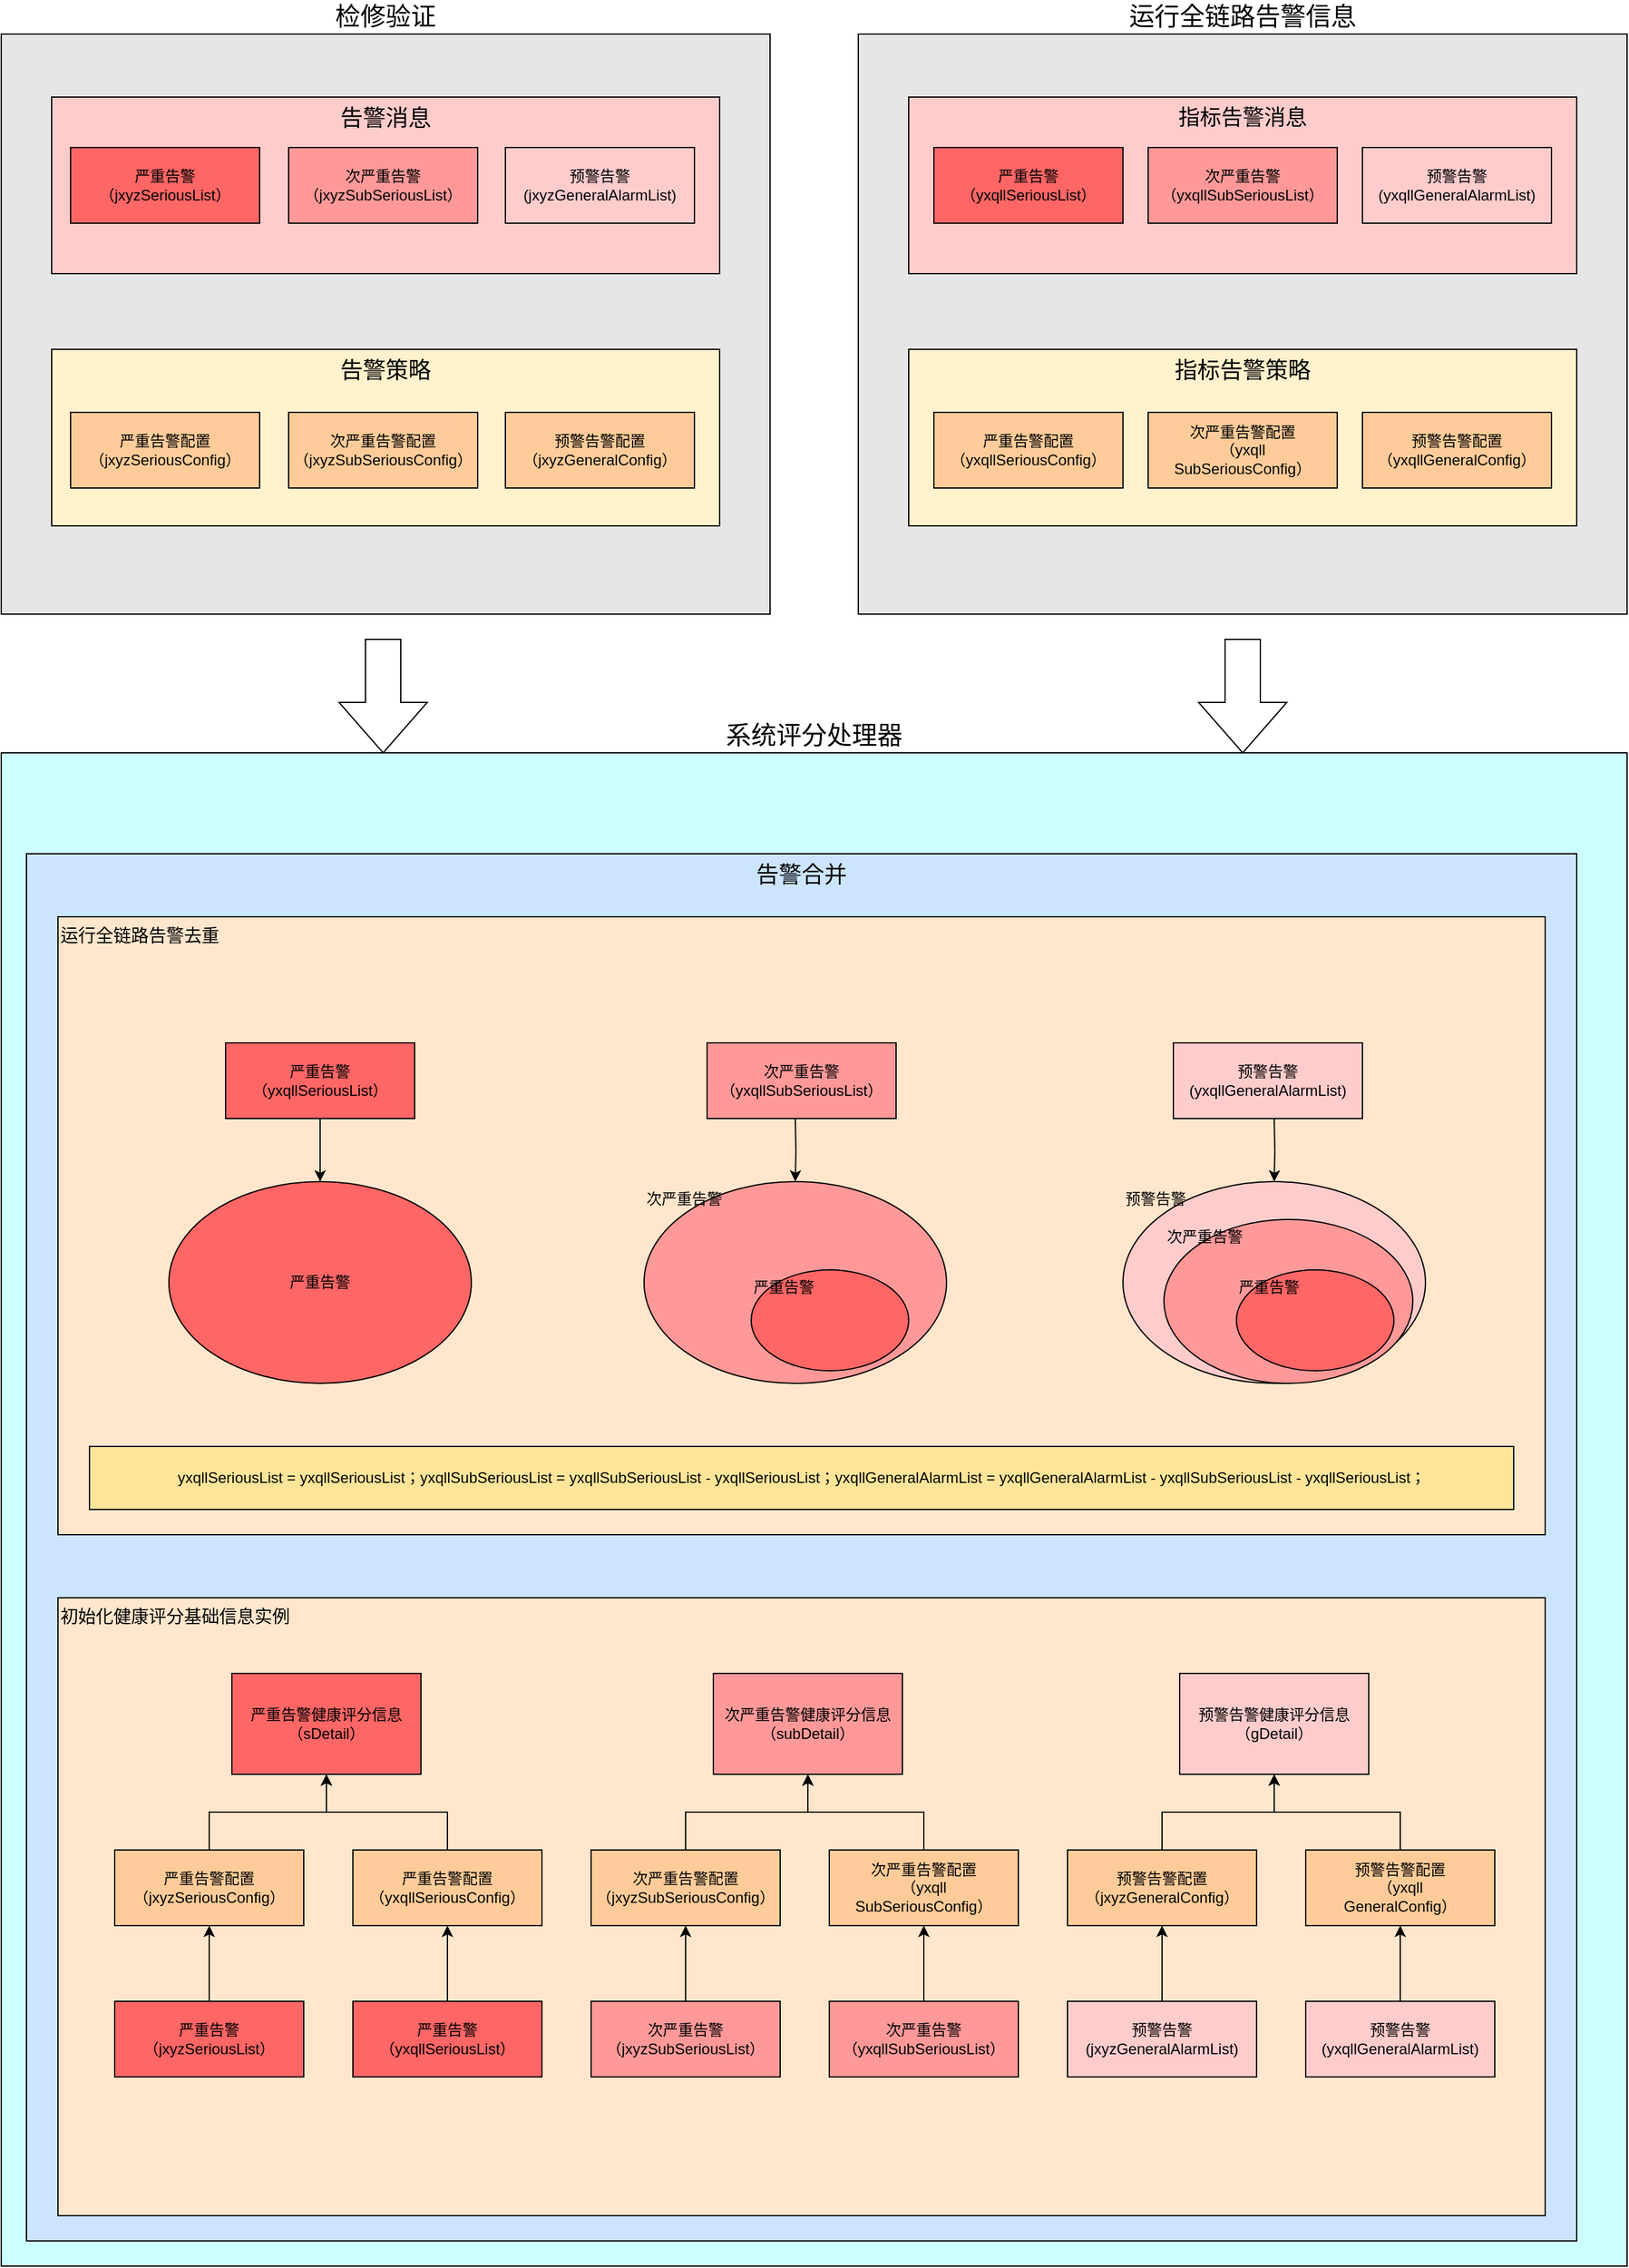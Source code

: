 <mxfile version="20.6.2" type="github">
  <diagram id="DH8fOwqsjjJXpHzjifTU" name="第 1 页">
    <mxGraphModel dx="4949" dy="3945" grid="1" gridSize="10" guides="1" tooltips="1" connect="1" arrows="1" fold="1" page="1" pageScale="1" pageWidth="1200" pageHeight="1920" math="0" shadow="0">
      <root>
        <mxCell id="0" />
        <mxCell id="1" parent="0" />
        <mxCell id="9J3FxOEaC-q5wy8HkhJp-26" value="运行全链路告警信息" style="rounded=0;whiteSpace=wrap;html=1;verticalAlign=bottom;labelPosition=center;verticalLabelPosition=top;align=center;fillColor=#E6E6E6;fontSize=20;" parent="1" vertex="1">
          <mxGeometry x="-390" y="-1860" width="610" height="460" as="geometry" />
        </mxCell>
        <mxCell id="9J3FxOEaC-q5wy8HkhJp-25" value="检修验证" style="rounded=0;whiteSpace=wrap;html=1;verticalAlign=bottom;labelPosition=center;verticalLabelPosition=top;align=center;fillColor=#E6E6E6;fontSize=20;" parent="1" vertex="1">
          <mxGeometry x="-1070" y="-1860" width="610" height="460" as="geometry" />
        </mxCell>
        <mxCell id="9J3FxOEaC-q5wy8HkhJp-1" value="告警消息" style="rounded=0;whiteSpace=wrap;html=1;verticalAlign=top;fillColor=#FFCCCC;fontSize=18;" parent="1" vertex="1">
          <mxGeometry x="-1030" y="-1810" width="530" height="140" as="geometry" />
        </mxCell>
        <mxCell id="9J3FxOEaC-q5wy8HkhJp-2" value="严重告警&lt;br&gt;（jxyzSeriousList）" style="rounded=0;whiteSpace=wrap;html=1;fillColor=#FF6666;" parent="1" vertex="1">
          <mxGeometry x="-1015" y="-1770" width="150" height="60" as="geometry" />
        </mxCell>
        <mxCell id="9J3FxOEaC-q5wy8HkhJp-4" value="次严重告警&lt;br&gt;（jxyzSubSeriousList）" style="rounded=0;whiteSpace=wrap;html=1;fillColor=#FF9999;" parent="1" vertex="1">
          <mxGeometry x="-842" y="-1770" width="150" height="60" as="geometry" />
        </mxCell>
        <mxCell id="9J3FxOEaC-q5wy8HkhJp-5" value="预警告警&lt;br&gt;(jxyzGeneralAlarmList)" style="rounded=0;whiteSpace=wrap;html=1;fillColor=#FFCCCC;" parent="1" vertex="1">
          <mxGeometry x="-670" y="-1770" width="150" height="60" as="geometry" />
        </mxCell>
        <mxCell id="9J3FxOEaC-q5wy8HkhJp-6" value="指标告警消息" style="rounded=0;whiteSpace=wrap;html=1;verticalAlign=top;fillColor=#FFCCCC;fontSize=17;" parent="1" vertex="1">
          <mxGeometry x="-350" y="-1810" width="530" height="140" as="geometry" />
        </mxCell>
        <mxCell id="9J3FxOEaC-q5wy8HkhJp-7" value="严重告警&lt;br&gt;（yxqllSeriousList）" style="rounded=0;whiteSpace=wrap;html=1;fillColor=#FF6666;" parent="1" vertex="1">
          <mxGeometry x="-330" y="-1770" width="150" height="60" as="geometry" />
        </mxCell>
        <mxCell id="9J3FxOEaC-q5wy8HkhJp-8" value="次严重告警&lt;br&gt;（yxqllSubSeriousList）" style="rounded=0;whiteSpace=wrap;html=1;fillColor=#FF9999;" parent="1" vertex="1">
          <mxGeometry x="-160" y="-1770" width="150" height="60" as="geometry" />
        </mxCell>
        <mxCell id="9J3FxOEaC-q5wy8HkhJp-9" value="预警告警&lt;br&gt;(yxqllGeneralAlarmList)" style="rounded=0;whiteSpace=wrap;html=1;fillColor=#FFCCCC;" parent="1" vertex="1">
          <mxGeometry x="10" y="-1770" width="150" height="60" as="geometry" />
        </mxCell>
        <mxCell id="9J3FxOEaC-q5wy8HkhJp-14" value="指标告警策略" style="rounded=0;whiteSpace=wrap;html=1;verticalAlign=top;fillColor=#FFF2CC;fontSize=18;" parent="1" vertex="1">
          <mxGeometry x="-350" y="-1610" width="530" height="140" as="geometry" />
        </mxCell>
        <mxCell id="9J3FxOEaC-q5wy8HkhJp-15" value="告警策略" style="rounded=0;whiteSpace=wrap;html=1;verticalAlign=top;fillColor=#FFF2CC;fontSize=18;" parent="1" vertex="1">
          <mxGeometry x="-1030" y="-1610" width="530" height="140" as="geometry" />
        </mxCell>
        <mxCell id="9J3FxOEaC-q5wy8HkhJp-17" value="系统评分处理器" style="rounded=0;whiteSpace=wrap;html=1;verticalAlign=bottom;labelPosition=center;verticalLabelPosition=top;align=center;fillColor=#CCFFFF;fontSize=20;" parent="1" vertex="1">
          <mxGeometry x="-1070" y="-1290" width="1290" height="1200" as="geometry" />
        </mxCell>
        <mxCell id="9J3FxOEaC-q5wy8HkhJp-18" value="告警合并" style="rounded=0;whiteSpace=wrap;html=1;verticalAlign=top;fillColor=#CCE5FF;fontSize=18;" parent="1" vertex="1">
          <mxGeometry x="-1050" y="-1210" width="1230" height="1100" as="geometry" />
        </mxCell>
        <mxCell id="9J3FxOEaC-q5wy8HkhJp-27" value="严重告警配置&lt;br&gt;（jxyzSeriousConfig）" style="rounded=0;whiteSpace=wrap;html=1;fillColor=#FFCC99;" parent="1" vertex="1">
          <mxGeometry x="-1015" y="-1560" width="150" height="60" as="geometry" />
        </mxCell>
        <mxCell id="9J3FxOEaC-q5wy8HkhJp-28" value="次严重告警配置&lt;br&gt;（jxyzSubSeriousConfig）" style="rounded=0;whiteSpace=wrap;html=1;fillColor=#FFCC99;" parent="1" vertex="1">
          <mxGeometry x="-842" y="-1560" width="150" height="60" as="geometry" />
        </mxCell>
        <mxCell id="9J3FxOEaC-q5wy8HkhJp-29" value="预警告警配置&lt;br&gt;（jxyzGeneralConfig）" style="rounded=0;whiteSpace=wrap;html=1;fillColor=#FFCC99;" parent="1" vertex="1">
          <mxGeometry x="-670" y="-1560" width="150" height="60" as="geometry" />
        </mxCell>
        <mxCell id="9J3FxOEaC-q5wy8HkhJp-30" value="严重告警配置&lt;br&gt;（yxqllSeriousConfig）" style="rounded=0;whiteSpace=wrap;html=1;fillColor=#FFCC99;" parent="1" vertex="1">
          <mxGeometry x="-330" y="-1560" width="150" height="60" as="geometry" />
        </mxCell>
        <mxCell id="9J3FxOEaC-q5wy8HkhJp-31" value="次严重告警配置&lt;br&gt;（yxqll&lt;br&gt;SubSeriousConfig）" style="rounded=0;whiteSpace=wrap;html=1;fillColor=#FFCC99;" parent="1" vertex="1">
          <mxGeometry x="-160" y="-1560" width="150" height="60" as="geometry" />
        </mxCell>
        <mxCell id="9J3FxOEaC-q5wy8HkhJp-32" value="预警告警配置&lt;br&gt;（yxqllGeneralConfig）" style="rounded=0;whiteSpace=wrap;html=1;fillColor=#FFCC99;" parent="1" vertex="1">
          <mxGeometry x="10" y="-1560" width="150" height="60" as="geometry" />
        </mxCell>
        <mxCell id="9J3FxOEaC-q5wy8HkhJp-33" value="运行全链路告警去重" style="rounded=0;whiteSpace=wrap;html=1;verticalAlign=top;align=left;labelPosition=center;verticalLabelPosition=middle;fillColor=#FFE6CC;fontSize=14;" parent="1" vertex="1">
          <mxGeometry x="-1025" y="-1160" width="1180" height="490" as="geometry" />
        </mxCell>
        <mxCell id="9J3FxOEaC-q5wy8HkhJp-34" value="初始化健康评分基础信息实例" style="rounded=0;whiteSpace=wrap;html=1;align=left;verticalAlign=top;fillColor=#FFE6CC;fontSize=14;" parent="1" vertex="1">
          <mxGeometry x="-1025" y="-620" width="1180" height="490" as="geometry" />
        </mxCell>
        <mxCell id="9J3FxOEaC-q5wy8HkhJp-35" value="yxqllSeriousList = yxqllSeriousList；yxqllSubSeriousList = yxqllSubSeriousList - yxqllSeriousList；yxqllGeneralAlarmList = yxqllGeneralAlarmList - yxqllSubSeriousList - yxqllSeriousList；" style="rounded=0;whiteSpace=wrap;html=1;fillColor=#FFE599;" parent="1" vertex="1">
          <mxGeometry x="-1000" y="-740" width="1130" height="50" as="geometry" />
        </mxCell>
        <mxCell id="9J3FxOEaC-q5wy8HkhJp-36" value="严重告警健康评分信息&lt;br&gt;（sDetail）" style="rounded=0;whiteSpace=wrap;html=1;fillColor=#FF6666;" parent="1" vertex="1">
          <mxGeometry x="-887" y="-560" width="150" height="80" as="geometry" />
        </mxCell>
        <mxCell id="9J3FxOEaC-q5wy8HkhJp-37" value="次严重告警健康评分信息&lt;br&gt;（subDetail）" style="rounded=0;whiteSpace=wrap;html=1;fillColor=#FF9999;" parent="1" vertex="1">
          <mxGeometry x="-505" y="-560" width="150" height="80" as="geometry" />
        </mxCell>
        <mxCell id="9J3FxOEaC-q5wy8HkhJp-38" value="预警告警健康评分信息&lt;br&gt;（gDetail）" style="rounded=0;whiteSpace=wrap;html=1;fillColor=#FFCCCC;" parent="1" vertex="1">
          <mxGeometry x="-135" y="-560" width="150" height="80" as="geometry" />
        </mxCell>
        <mxCell id="9J3FxOEaC-q5wy8HkhJp-50" style="edgeStyle=orthogonalEdgeStyle;rounded=0;orthogonalLoop=1;jettySize=auto;html=1;entryX=0.5;entryY=1;entryDx=0;entryDy=0;" parent="1" source="9J3FxOEaC-q5wy8HkhJp-40" target="9J3FxOEaC-q5wy8HkhJp-36" edge="1">
          <mxGeometry relative="1" as="geometry" />
        </mxCell>
        <mxCell id="9J3FxOEaC-q5wy8HkhJp-40" value="严重告警配置&lt;br&gt;（jxyzSeriousConfig）" style="rounded=0;whiteSpace=wrap;html=1;fillColor=#FFCC99;" parent="1" vertex="1">
          <mxGeometry x="-980" y="-420" width="150" height="60" as="geometry" />
        </mxCell>
        <mxCell id="9J3FxOEaC-q5wy8HkhJp-52" style="edgeStyle=orthogonalEdgeStyle;rounded=0;orthogonalLoop=1;jettySize=auto;html=1;entryX=0.5;entryY=1;entryDx=0;entryDy=0;" parent="1" source="9J3FxOEaC-q5wy8HkhJp-41" target="9J3FxOEaC-q5wy8HkhJp-36" edge="1">
          <mxGeometry relative="1" as="geometry" />
        </mxCell>
        <mxCell id="9J3FxOEaC-q5wy8HkhJp-41" value="严重告警配置&lt;br&gt;（yxqllSeriousConfig）" style="rounded=0;whiteSpace=wrap;html=1;fillColor=#FFCC99;" parent="1" vertex="1">
          <mxGeometry x="-791" y="-420" width="150" height="60" as="geometry" />
        </mxCell>
        <mxCell id="9J3FxOEaC-q5wy8HkhJp-60" style="edgeStyle=orthogonalEdgeStyle;rounded=0;orthogonalLoop=1;jettySize=auto;html=1;entryX=0.5;entryY=1;entryDx=0;entryDy=0;" parent="1" source="9J3FxOEaC-q5wy8HkhJp-44" target="9J3FxOEaC-q5wy8HkhJp-37" edge="1">
          <mxGeometry relative="1" as="geometry" />
        </mxCell>
        <mxCell id="9J3FxOEaC-q5wy8HkhJp-44" value="次严重告警配置&lt;br&gt;（jxyzSubSeriousConfig）" style="rounded=0;whiteSpace=wrap;html=1;fillColor=#FFCC99;" parent="1" vertex="1">
          <mxGeometry x="-602" y="-420" width="150" height="60" as="geometry" />
        </mxCell>
        <mxCell id="9J3FxOEaC-q5wy8HkhJp-61" style="edgeStyle=orthogonalEdgeStyle;rounded=0;orthogonalLoop=1;jettySize=auto;html=1;entryX=0.5;entryY=1;entryDx=0;entryDy=0;" parent="1" source="9J3FxOEaC-q5wy8HkhJp-45" target="9J3FxOEaC-q5wy8HkhJp-37" edge="1">
          <mxGeometry relative="1" as="geometry" />
        </mxCell>
        <mxCell id="9J3FxOEaC-q5wy8HkhJp-45" value="次严重告警配置&lt;br&gt;（yxqll&lt;br&gt;SubSeriousConfig）" style="rounded=0;whiteSpace=wrap;html=1;fillColor=#FFCC99;" parent="1" vertex="1">
          <mxGeometry x="-413" y="-420" width="150" height="60" as="geometry" />
        </mxCell>
        <mxCell id="9J3FxOEaC-q5wy8HkhJp-64" style="edgeStyle=orthogonalEdgeStyle;rounded=0;orthogonalLoop=1;jettySize=auto;html=1;" parent="1" source="9J3FxOEaC-q5wy8HkhJp-46" target="9J3FxOEaC-q5wy8HkhJp-38" edge="1">
          <mxGeometry relative="1" as="geometry" />
        </mxCell>
        <mxCell id="9J3FxOEaC-q5wy8HkhJp-46" value="预警告警配置&lt;br&gt;（jxyzGeneralConfig）" style="rounded=0;whiteSpace=wrap;html=1;fillColor=#FFCC99;" parent="1" vertex="1">
          <mxGeometry x="-224" y="-420" width="150" height="60" as="geometry" />
        </mxCell>
        <mxCell id="9J3FxOEaC-q5wy8HkhJp-67" style="edgeStyle=orthogonalEdgeStyle;rounded=0;orthogonalLoop=1;jettySize=auto;html=1;" parent="1" source="9J3FxOEaC-q5wy8HkhJp-47" target="9J3FxOEaC-q5wy8HkhJp-38" edge="1">
          <mxGeometry relative="1" as="geometry" />
        </mxCell>
        <mxCell id="9J3FxOEaC-q5wy8HkhJp-47" value="预警告警配置&lt;br&gt;（yxqll&lt;br&gt;GeneralConfig）" style="rounded=0;whiteSpace=wrap;html=1;fillColor=#FFCC99;" parent="1" vertex="1">
          <mxGeometry x="-35" y="-420" width="150" height="60" as="geometry" />
        </mxCell>
        <mxCell id="9J3FxOEaC-q5wy8HkhJp-53" style="edgeStyle=orthogonalEdgeStyle;rounded=0;orthogonalLoop=1;jettySize=auto;html=1;entryX=0.5;entryY=1;entryDx=0;entryDy=0;" parent="1" source="9J3FxOEaC-q5wy8HkhJp-48" target="9J3FxOEaC-q5wy8HkhJp-40" edge="1">
          <mxGeometry relative="1" as="geometry" />
        </mxCell>
        <mxCell id="9J3FxOEaC-q5wy8HkhJp-48" value="严重告警&lt;br&gt;（jxyzSeriousList）" style="rounded=0;whiteSpace=wrap;html=1;fillColor=#FF6666;" parent="1" vertex="1">
          <mxGeometry x="-980" y="-300" width="150" height="60" as="geometry" />
        </mxCell>
        <mxCell id="9J3FxOEaC-q5wy8HkhJp-55" value="" style="edgeStyle=orthogonalEdgeStyle;rounded=0;orthogonalLoop=1;jettySize=auto;html=1;" parent="1" source="9J3FxOEaC-q5wy8HkhJp-54" target="9J3FxOEaC-q5wy8HkhJp-41" edge="1">
          <mxGeometry relative="1" as="geometry" />
        </mxCell>
        <mxCell id="9J3FxOEaC-q5wy8HkhJp-54" value="严重告警&lt;br&gt;（yxqllSeriousList）" style="rounded=0;whiteSpace=wrap;html=1;fillColor=#FF6666;" parent="1" vertex="1">
          <mxGeometry x="-791" y="-300" width="150" height="60" as="geometry" />
        </mxCell>
        <mxCell id="9J3FxOEaC-q5wy8HkhJp-58" style="edgeStyle=orthogonalEdgeStyle;rounded=0;orthogonalLoop=1;jettySize=auto;html=1;" parent="1" source="9J3FxOEaC-q5wy8HkhJp-56" target="9J3FxOEaC-q5wy8HkhJp-44" edge="1">
          <mxGeometry relative="1" as="geometry" />
        </mxCell>
        <mxCell id="9J3FxOEaC-q5wy8HkhJp-56" value="次严重告警&lt;br&gt;（jxyzSubSeriousList）" style="rounded=0;whiteSpace=wrap;html=1;fillColor=#FF9999;" parent="1" vertex="1">
          <mxGeometry x="-602" y="-300" width="150" height="60" as="geometry" />
        </mxCell>
        <mxCell id="9J3FxOEaC-q5wy8HkhJp-59" style="edgeStyle=orthogonalEdgeStyle;rounded=0;orthogonalLoop=1;jettySize=auto;html=1;entryX=0.5;entryY=1;entryDx=0;entryDy=0;" parent="1" source="9J3FxOEaC-q5wy8HkhJp-57" target="9J3FxOEaC-q5wy8HkhJp-45" edge="1">
          <mxGeometry relative="1" as="geometry" />
        </mxCell>
        <mxCell id="9J3FxOEaC-q5wy8HkhJp-57" value="次严重告警&lt;br&gt;（yxqllSubSeriousList）" style="rounded=0;whiteSpace=wrap;html=1;fillColor=#FF9999;" parent="1" vertex="1">
          <mxGeometry x="-413" y="-300" width="150" height="60" as="geometry" />
        </mxCell>
        <mxCell id="9J3FxOEaC-q5wy8HkhJp-68" style="edgeStyle=orthogonalEdgeStyle;rounded=0;orthogonalLoop=1;jettySize=auto;html=1;" parent="1" source="9J3FxOEaC-q5wy8HkhJp-62" target="9J3FxOEaC-q5wy8HkhJp-46" edge="1">
          <mxGeometry relative="1" as="geometry" />
        </mxCell>
        <mxCell id="9J3FxOEaC-q5wy8HkhJp-62" value="预警告警&lt;br&gt;(jxyzGeneralAlarmList)" style="rounded=0;whiteSpace=wrap;html=1;fillColor=#FFCCCC;" parent="1" vertex="1">
          <mxGeometry x="-224" y="-300" width="150" height="60" as="geometry" />
        </mxCell>
        <mxCell id="9J3FxOEaC-q5wy8HkhJp-69" style="edgeStyle=orthogonalEdgeStyle;rounded=0;orthogonalLoop=1;jettySize=auto;html=1;entryX=0.5;entryY=1;entryDx=0;entryDy=0;" parent="1" source="9J3FxOEaC-q5wy8HkhJp-63" target="9J3FxOEaC-q5wy8HkhJp-47" edge="1">
          <mxGeometry relative="1" as="geometry" />
        </mxCell>
        <mxCell id="9J3FxOEaC-q5wy8HkhJp-63" value="预警告警&lt;br&gt;(yxqllGeneralAlarmList)" style="rounded=0;whiteSpace=wrap;html=1;fillColor=#FFCCCC;" parent="1" vertex="1">
          <mxGeometry x="-35" y="-300" width="150" height="60" as="geometry" />
        </mxCell>
        <mxCell id="9J3FxOEaC-q5wy8HkhJp-75" value="" style="html=1;shadow=0;dashed=0;align=center;verticalAlign=middle;shape=mxgraph.arrows2.arrow;dy=0.6;dx=40;direction=south;notch=0;" parent="1" vertex="1">
          <mxGeometry x="-802" y="-1380" width="70" height="90" as="geometry" />
        </mxCell>
        <mxCell id="9J3FxOEaC-q5wy8HkhJp-76" value="" style="html=1;shadow=0;dashed=0;align=center;verticalAlign=middle;shape=mxgraph.arrows2.arrow;dy=0.6;dx=40;direction=south;notch=0;" parent="1" vertex="1">
          <mxGeometry x="-120" y="-1380" width="70" height="90" as="geometry" />
        </mxCell>
        <mxCell id="9J3FxOEaC-q5wy8HkhJp-82" style="edgeStyle=orthogonalEdgeStyle;rounded=0;orthogonalLoop=1;jettySize=auto;html=1;" parent="1" source="9J3FxOEaC-q5wy8HkhJp-77" target="9J3FxOEaC-q5wy8HkhJp-81" edge="1">
          <mxGeometry relative="1" as="geometry" />
        </mxCell>
        <mxCell id="9J3FxOEaC-q5wy8HkhJp-77" value="严重告警&lt;br&gt;（yxqllSeriousList）" style="rounded=0;whiteSpace=wrap;html=1;fillColor=#FF6666;" parent="1" vertex="1">
          <mxGeometry x="-892" y="-1060" width="150" height="60" as="geometry" />
        </mxCell>
        <mxCell id="9J3FxOEaC-q5wy8HkhJp-78" value="次严重告警&lt;br&gt;（yxqllSubSeriousList）" style="rounded=0;whiteSpace=wrap;html=1;fillColor=#FF9999;" parent="1" vertex="1">
          <mxGeometry x="-510" y="-1060" width="150" height="60" as="geometry" />
        </mxCell>
        <mxCell id="9J3FxOEaC-q5wy8HkhJp-79" value="预警告警&lt;br&gt;(yxqllGeneralAlarmList)" style="rounded=0;whiteSpace=wrap;html=1;fillColor=#FFCCCC;" parent="1" vertex="1">
          <mxGeometry x="-140" y="-1060" width="150" height="60" as="geometry" />
        </mxCell>
        <mxCell id="9J3FxOEaC-q5wy8HkhJp-81" value="严重告警" style="ellipse;whiteSpace=wrap;html=1;fillColor=#FF6666;" parent="1" vertex="1">
          <mxGeometry x="-937" y="-950" width="240" height="160" as="geometry" />
        </mxCell>
        <mxCell id="9J3FxOEaC-q5wy8HkhJp-83" style="edgeStyle=orthogonalEdgeStyle;rounded=0;orthogonalLoop=1;jettySize=auto;html=1;" parent="1" target="9J3FxOEaC-q5wy8HkhJp-84" edge="1">
          <mxGeometry relative="1" as="geometry">
            <mxPoint x="-440" y="-1000" as="sourcePoint" />
          </mxGeometry>
        </mxCell>
        <mxCell id="9J3FxOEaC-q5wy8HkhJp-84" value="次严重告警" style="ellipse;whiteSpace=wrap;html=1;fillColor=#FF9999;align=left;labelPosition=center;verticalLabelPosition=middle;verticalAlign=top;" parent="1" vertex="1">
          <mxGeometry x="-560" y="-950" width="240" height="160" as="geometry" />
        </mxCell>
        <mxCell id="9J3FxOEaC-q5wy8HkhJp-85" style="edgeStyle=orthogonalEdgeStyle;rounded=0;orthogonalLoop=1;jettySize=auto;html=1;" parent="1" target="9J3FxOEaC-q5wy8HkhJp-86" edge="1">
          <mxGeometry relative="1" as="geometry">
            <mxPoint x="-60" y="-1000" as="sourcePoint" />
          </mxGeometry>
        </mxCell>
        <mxCell id="9J3FxOEaC-q5wy8HkhJp-86" value="预警告警" style="ellipse;whiteSpace=wrap;html=1;fillColor=#FFCCCC;align=left;verticalAlign=top;" parent="1" vertex="1">
          <mxGeometry x="-180" y="-950" width="240" height="160" as="geometry" />
        </mxCell>
        <mxCell id="9J3FxOEaC-q5wy8HkhJp-87" value="严重告警" style="ellipse;whiteSpace=wrap;html=1;fillColor=#FF6666;align=left;verticalAlign=top;" parent="1" vertex="1">
          <mxGeometry x="-475" y="-880" width="125" height="80" as="geometry" />
        </mxCell>
        <mxCell id="9J3FxOEaC-q5wy8HkhJp-88" value="次严重告警" style="ellipse;whiteSpace=wrap;html=1;fillColor=#FF9999;align=left;verticalAlign=top;" parent="1" vertex="1">
          <mxGeometry x="-147.5" y="-920" width="197.5" height="130" as="geometry" />
        </mxCell>
        <mxCell id="9J3FxOEaC-q5wy8HkhJp-89" value="严重告警" style="ellipse;whiteSpace=wrap;html=1;fillColor=#FF6666;align=left;verticalAlign=top;" parent="1" vertex="1">
          <mxGeometry x="-90" y="-880" width="125" height="80" as="geometry" />
        </mxCell>
      </root>
    </mxGraphModel>
  </diagram>
</mxfile>
